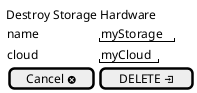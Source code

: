 @startuml

salt
{
  Destroy Storage Hardware
  {
      name | "myStorage"
      cloud | "myCloud"
      [ Cancel <&circle-x>] | [ DELETE <&account-login> ]
  }
}

@enduml
